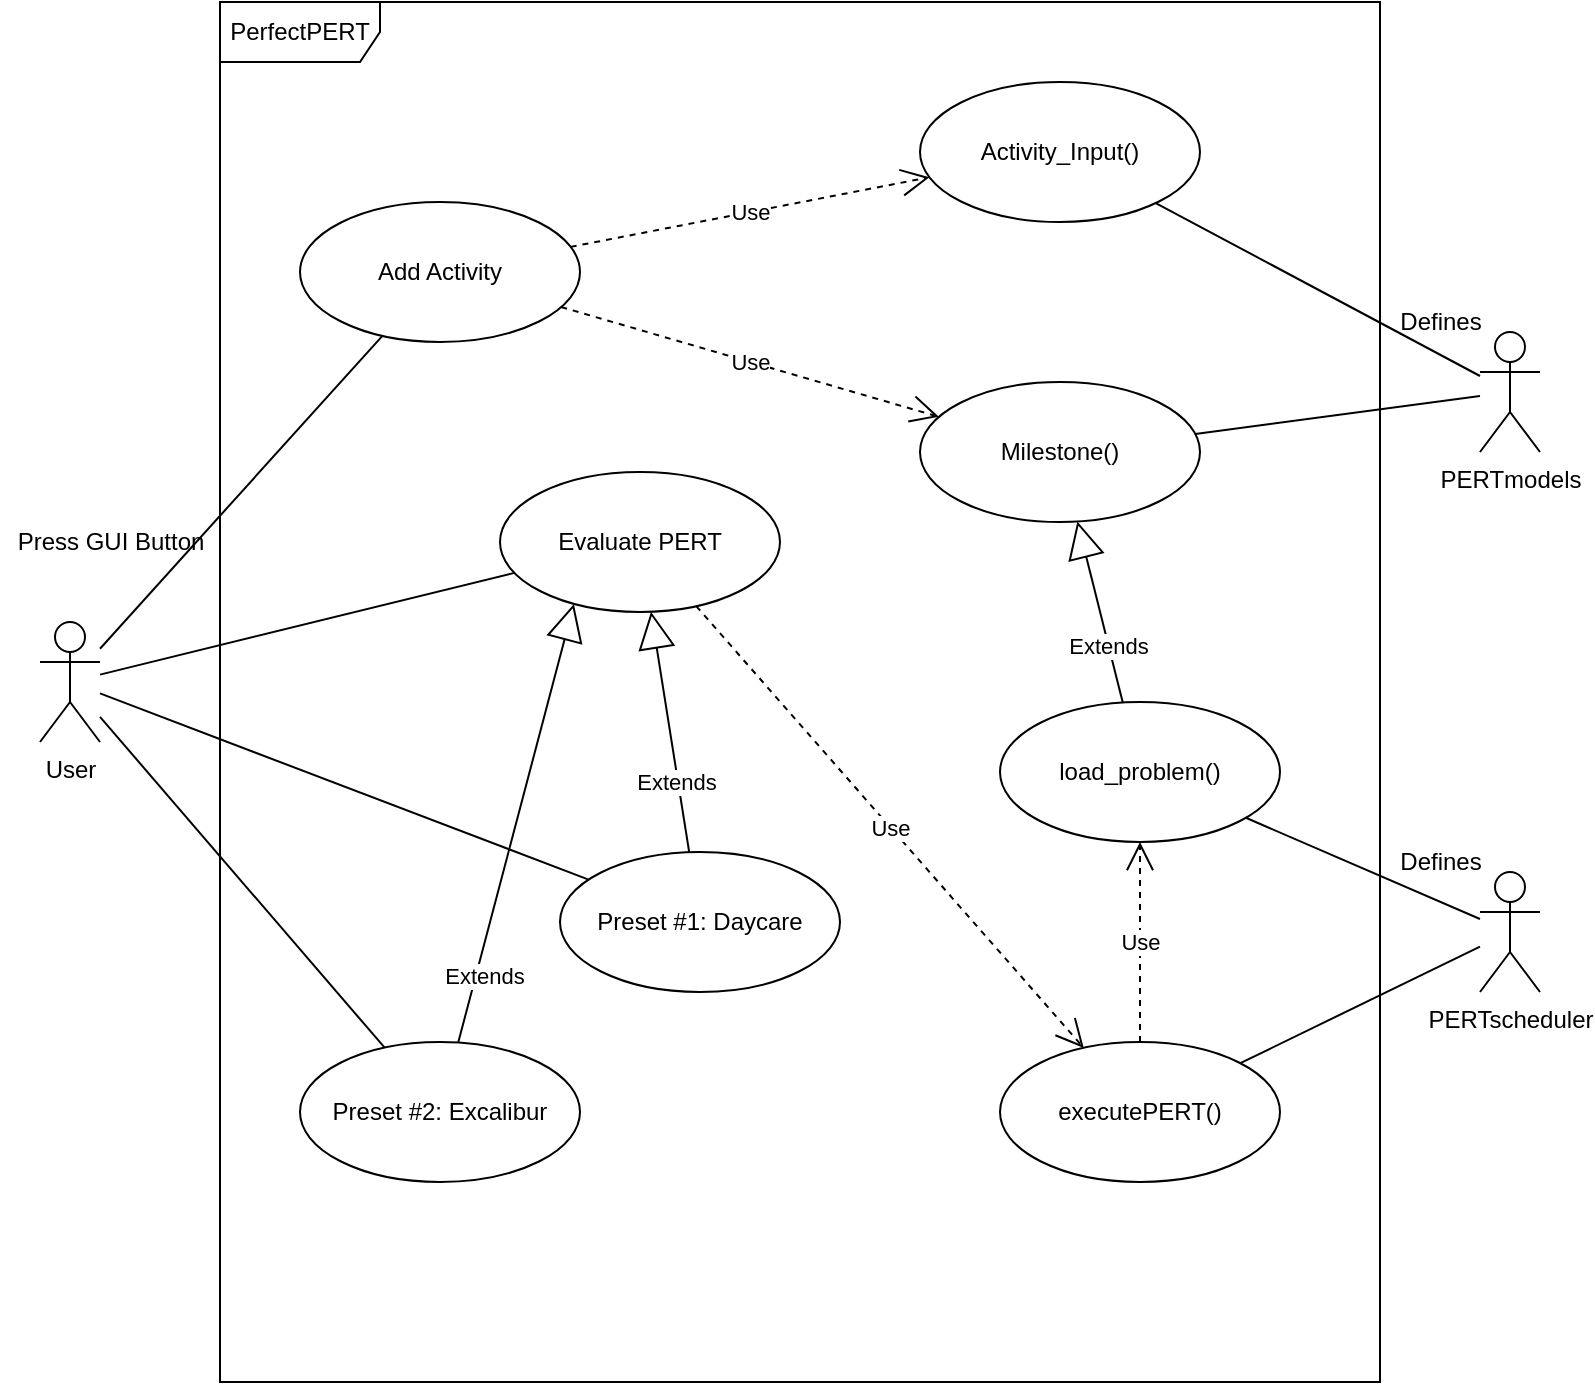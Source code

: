 <mxfile version="14.5.3" type="device"><diagram id="-uz-yWmULIUDPJjm6Qau" name="Page-1"><mxGraphModel dx="1662" dy="762" grid="1" gridSize="10" guides="1" tooltips="1" connect="1" arrows="1" fold="1" page="1" pageScale="1" pageWidth="850" pageHeight="1100" math="0" shadow="0"><root><mxCell id="0"/><mxCell id="1" parent="0"/><mxCell id="Lj71XVisxg08LTZLKJ4J-22" value="PerfectPERT" style="shape=umlFrame;whiteSpace=wrap;html=1;width=80;height=30;" parent="1" vertex="1"><mxGeometry x="130" y="30" width="580" height="690" as="geometry"/></mxCell><mxCell id="Lj71XVisxg08LTZLKJ4J-1" value="User" style="shape=umlActor;verticalLabelPosition=bottom;verticalAlign=top;html=1;" parent="1" vertex="1"><mxGeometry x="40" y="340" width="30" height="60" as="geometry"/></mxCell><mxCell id="Lj71XVisxg08LTZLKJ4J-2" value="Add Activity" style="ellipse;whiteSpace=wrap;html=1;" parent="1" vertex="1"><mxGeometry x="170" y="130" width="140" height="70" as="geometry"/></mxCell><mxCell id="Lj71XVisxg08LTZLKJ4J-6" value="Evaluate PERT" style="ellipse;whiteSpace=wrap;html=1;" parent="1" vertex="1"><mxGeometry x="270" y="265" width="140" height="70" as="geometry"/></mxCell><mxCell id="Lj71XVisxg08LTZLKJ4J-7" value="PERTmodels" style="shape=umlActor;verticalLabelPosition=bottom;verticalAlign=top;html=1;" parent="1" vertex="1"><mxGeometry x="760" y="195" width="30" height="60" as="geometry"/></mxCell><mxCell id="Lj71XVisxg08LTZLKJ4J-8" value="Milestone()" style="ellipse;whiteSpace=wrap;html=1;" parent="1" vertex="1"><mxGeometry x="480" y="220" width="140" height="70" as="geometry"/></mxCell><mxCell id="Lj71XVisxg08LTZLKJ4J-13" value="Preset #1: Daycare" style="ellipse;whiteSpace=wrap;html=1;" parent="1" vertex="1"><mxGeometry x="300" y="455" width="140" height="70" as="geometry"/></mxCell><mxCell id="Lj71XVisxg08LTZLKJ4J-20" value="Use" style="endArrow=open;endSize=12;dashed=1;html=1;" parent="1" source="Lj71XVisxg08LTZLKJ4J-2" target="nL1dFlTwGkDWoMU47Gq8-13" edge="1"><mxGeometry width="160" relative="1" as="geometry"><mxPoint x="345" y="194.5" as="sourcePoint"/><mxPoint x="505" y="194.5" as="targetPoint"/></mxGeometry></mxCell><mxCell id="Lj71XVisxg08LTZLKJ4J-30" value="load_problem()" style="ellipse;whiteSpace=wrap;html=1;" parent="1" vertex="1"><mxGeometry x="520" y="380" width="140" height="70" as="geometry"/></mxCell><mxCell id="Lj71XVisxg08LTZLKJ4J-39" value="" style="endArrow=none;html=1;" parent="1" source="Lj71XVisxg08LTZLKJ4J-1" target="Lj71XVisxg08LTZLKJ4J-13" edge="1"><mxGeometry width="50" height="50" relative="1" as="geometry"><mxPoint x="174.615" y="420" as="sourcePoint"/><mxPoint x="410" y="370" as="targetPoint"/></mxGeometry></mxCell><mxCell id="Lj71XVisxg08LTZLKJ4J-40" value="" style="endArrow=none;html=1;" parent="1" source="Lj71XVisxg08LTZLKJ4J-1" target="Lj71XVisxg08LTZLKJ4J-2" edge="1"><mxGeometry width="50" height="50" relative="1" as="geometry"><mxPoint x="160" y="275" as="sourcePoint"/><mxPoint x="410" y="370" as="targetPoint"/></mxGeometry></mxCell><mxCell id="Lj71XVisxg08LTZLKJ4J-41" value="" style="endArrow=none;html=1;" parent="1" edge="1" target="Lj71XVisxg08LTZLKJ4J-6" source="Lj71XVisxg08LTZLKJ4J-1"><mxGeometry width="50" height="50" relative="1" as="geometry"><mxPoint x="175.0" y="340" as="sourcePoint"/><mxPoint x="205" y="404" as="targetPoint"/></mxGeometry></mxCell><mxCell id="Lj71XVisxg08LTZLKJ4J-50" value="" style="endArrow=none;html=1;" parent="1" source="Lj71XVisxg08LTZLKJ4J-7" target="Lj71XVisxg08LTZLKJ4J-8" edge="1"><mxGeometry width="50" height="50" relative="1" as="geometry"><mxPoint x="650" y="260" as="sourcePoint"/><mxPoint x="710" y="190" as="targetPoint"/></mxGeometry></mxCell><mxCell id="Lj71XVisxg08LTZLKJ4J-52" value="Defines" style="text;html=1;align=center;verticalAlign=middle;resizable=0;points=[];autosize=1;" parent="1" vertex="1"><mxGeometry x="710" y="180" width="60" height="20" as="geometry"/></mxCell><mxCell id="Lj71XVisxg08LTZLKJ4J-53" value="PERTscheduler" style="shape=umlActor;verticalLabelPosition=bottom;verticalAlign=top;html=1;" parent="1" vertex="1"><mxGeometry x="760" y="465" width="30" height="60" as="geometry"/></mxCell><mxCell id="Lj71XVisxg08LTZLKJ4J-55" value="" style="endArrow=none;html=1;" parent="1" source="Lj71XVisxg08LTZLKJ4J-53" target="Lj71XVisxg08LTZLKJ4J-30" edge="1"><mxGeometry width="50" height="50" relative="1" as="geometry"><mxPoint x="730" y="233.421" as="sourcePoint"/><mxPoint x="523.687" y="280.475" as="targetPoint"/></mxGeometry></mxCell><mxCell id="Lj71XVisxg08LTZLKJ4J-56" value="Defines" style="text;html=1;align=center;verticalAlign=middle;resizable=0;points=[];autosize=1;" parent="1" vertex="1"><mxGeometry x="710" y="450" width="60" height="20" as="geometry"/></mxCell><mxCell id="Lj71XVisxg08LTZLKJ4J-57" value="Use" style="endArrow=open;endSize=12;dashed=1;html=1;" parent="1" source="Lj71XVisxg08LTZLKJ4J-6" target="Lj71XVisxg08LTZLKJ4J-61" edge="1"><mxGeometry width="160" relative="1" as="geometry"><mxPoint x="494.215" y="500.12" as="sourcePoint"/><mxPoint x="465.813" y="329.879" as="targetPoint"/></mxGeometry></mxCell><mxCell id="Lj71XVisxg08LTZLKJ4J-58" value="Extends" style="endArrow=block;endSize=16;endFill=0;html=1;" parent="1" source="Lj71XVisxg08LTZLKJ4J-30" edge="1" target="Lj71XVisxg08LTZLKJ4J-8"><mxGeometry x="-0.372" width="160" relative="1" as="geometry"><mxPoint x="320" y="760" as="sourcePoint"/><mxPoint x="535" y="160" as="targetPoint"/><mxPoint as="offset"/></mxGeometry></mxCell><mxCell id="Lj71XVisxg08LTZLKJ4J-60" value="Extends" style="endArrow=block;endSize=16;endFill=0;html=1;" parent="1" source="Lj71XVisxg08LTZLKJ4J-13" target="Lj71XVisxg08LTZLKJ4J-6" edge="1"><mxGeometry x="-0.408" y="1" width="160" relative="1" as="geometry"><mxPoint x="340" y="780" as="sourcePoint"/><mxPoint x="495" y="780" as="targetPoint"/><mxPoint as="offset"/></mxGeometry></mxCell><mxCell id="Lj71XVisxg08LTZLKJ4J-61" value="executePERT()" style="ellipse;whiteSpace=wrap;html=1;" parent="1" vertex="1"><mxGeometry x="520" y="550" width="140" height="70" as="geometry"/></mxCell><mxCell id="Lj71XVisxg08LTZLKJ4J-63" value="Use" style="endArrow=open;endSize=12;dashed=1;html=1;" parent="1" source="Lj71XVisxg08LTZLKJ4J-61" target="Lj71XVisxg08LTZLKJ4J-30" edge="1"><mxGeometry width="160" relative="1" as="geometry"><mxPoint x="317.003" y="446.128" as="sourcePoint"/><mxPoint x="468.103" y="593.845" as="targetPoint"/></mxGeometry></mxCell><mxCell id="Lj71XVisxg08LTZLKJ4J-64" value="" style="endArrow=none;html=1;" parent="1" source="Lj71XVisxg08LTZLKJ4J-53" target="Lj71XVisxg08LTZLKJ4J-61" edge="1"><mxGeometry width="50" height="50" relative="1" as="geometry"><mxPoint x="730" y="480" as="sourcePoint"/><mxPoint x="590" y="480" as="targetPoint"/></mxGeometry></mxCell><mxCell id="nL1dFlTwGkDWoMU47Gq8-1" value="Preset #2: Excalibur" style="ellipse;whiteSpace=wrap;html=1;" vertex="1" parent="1"><mxGeometry x="170" y="550" width="140" height="70" as="geometry"/></mxCell><mxCell id="nL1dFlTwGkDWoMU47Gq8-2" value="" style="endArrow=none;html=1;" edge="1" parent="1" source="Lj71XVisxg08LTZLKJ4J-1" target="nL1dFlTwGkDWoMU47Gq8-1"><mxGeometry width="50" height="50" relative="1" as="geometry"><mxPoint x="144.048" y="470" as="sourcePoint"/><mxPoint x="233.204" y="456.456" as="targetPoint"/></mxGeometry></mxCell><mxCell id="nL1dFlTwGkDWoMU47Gq8-10" value="Press GUI Button" style="text;html=1;align=center;verticalAlign=middle;resizable=0;points=[];autosize=1;" vertex="1" parent="1"><mxGeometry x="20" y="290" width="110" height="20" as="geometry"/></mxCell><mxCell id="nL1dFlTwGkDWoMU47Gq8-11" value="Extends" style="endArrow=block;endSize=16;endFill=0;html=1;entryX=0.264;entryY=0.943;entryDx=0;entryDy=0;entryPerimeter=0;" edge="1" parent="1" source="nL1dFlTwGkDWoMU47Gq8-1" target="Lj71XVisxg08LTZLKJ4J-6"><mxGeometry x="-0.684" y="-4" width="160" relative="1" as="geometry"><mxPoint x="312.484" y="450.202" as="sourcePoint"/><mxPoint x="292.611" y="359.793" as="targetPoint"/><mxPoint as="offset"/></mxGeometry></mxCell><mxCell id="nL1dFlTwGkDWoMU47Gq8-13" value="Activity_Input()" style="ellipse;whiteSpace=wrap;html=1;" vertex="1" parent="1"><mxGeometry x="480" y="70" width="140" height="70" as="geometry"/></mxCell><mxCell id="nL1dFlTwGkDWoMU47Gq8-14" value="Use" style="endArrow=open;endSize=12;dashed=1;html=1;" edge="1" parent="1" source="Lj71XVisxg08LTZLKJ4J-2" target="Lj71XVisxg08LTZLKJ4J-8"><mxGeometry width="160" relative="1" as="geometry"><mxPoint x="308.993" y="156.159" as="sourcePoint"/><mxPoint x="441.041" y="113.867" as="targetPoint"/></mxGeometry></mxCell><mxCell id="nL1dFlTwGkDWoMU47Gq8-15" value="" style="endArrow=none;html=1;" edge="1" parent="1" source="Lj71XVisxg08LTZLKJ4J-7" target="nL1dFlTwGkDWoMU47Gq8-13"><mxGeometry width="50" height="50" relative="1" as="geometry"><mxPoint x="770" y="234.071" as="sourcePoint"/><mxPoint x="655.94" y="227.01" as="targetPoint"/></mxGeometry></mxCell></root></mxGraphModel></diagram></mxfile>